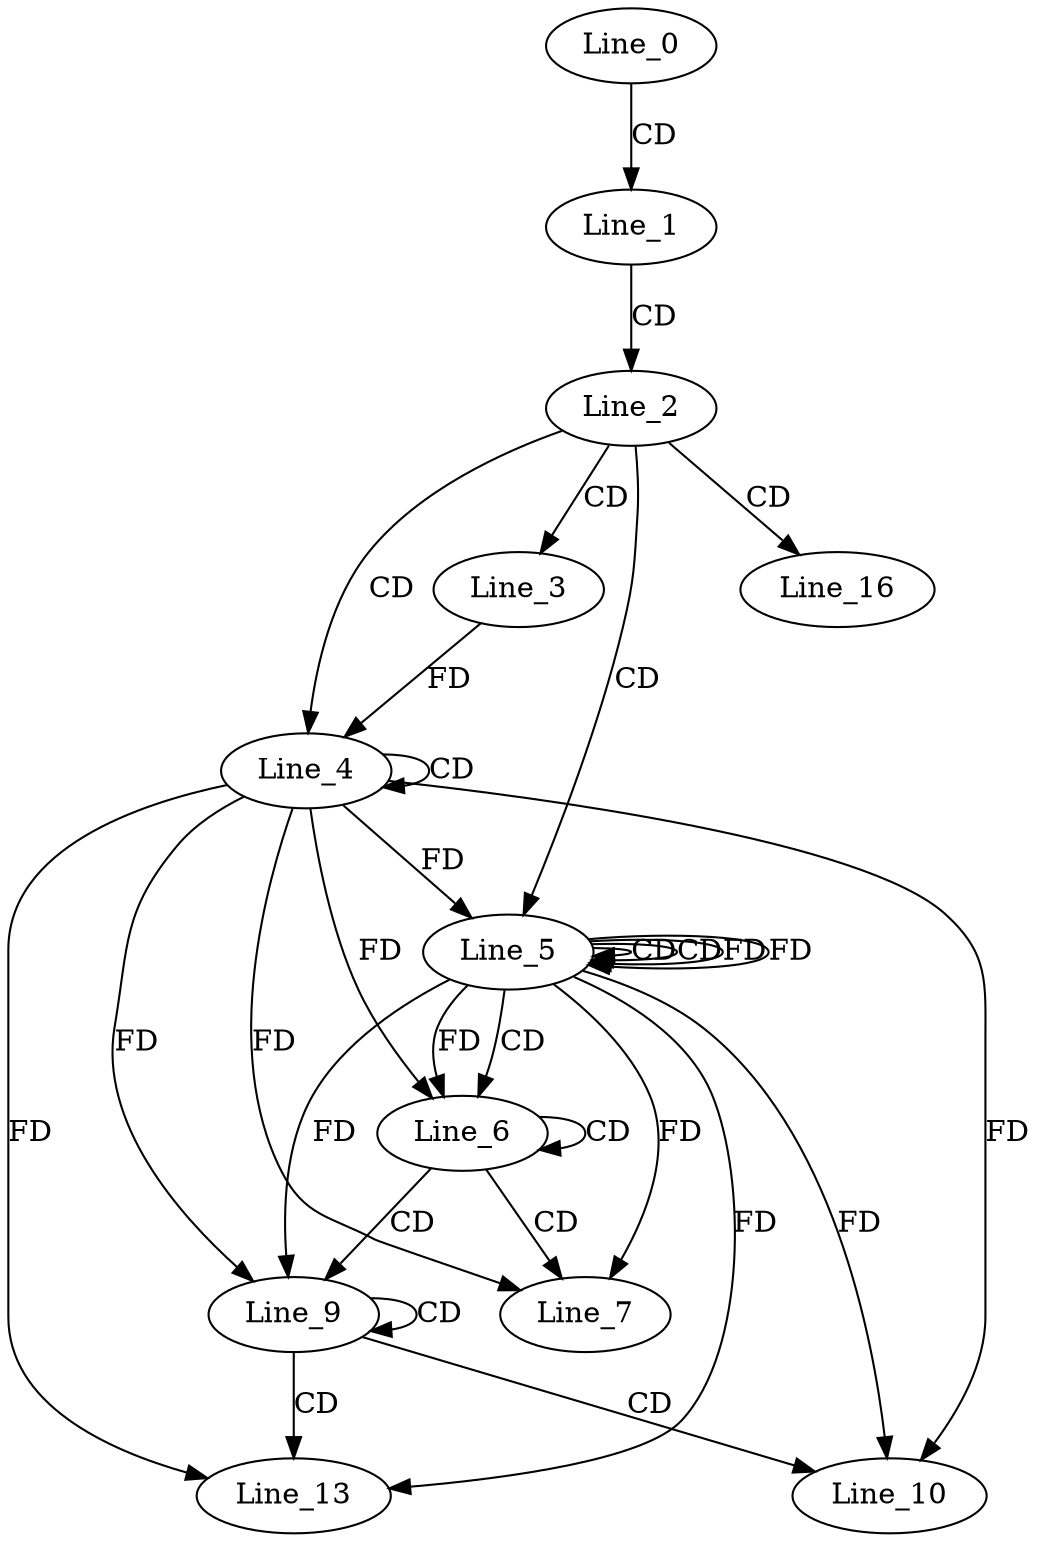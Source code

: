 digraph G {
  Line_0;
  Line_1;
  Line_2;
  Line_3;
  Line_4;
  Line_4;
  Line_5;
  Line_5;
  Line_5;
  Line_5;
  Line_6;
  Line_6;
  Line_6;
  Line_7;
  Line_7;
  Line_9;
  Line_9;
  Line_9;
  Line_10;
  Line_10;
  Line_13;
  Line_13;
  Line_16;
  Line_0 -> Line_1 [ label="CD" ];
  Line_1 -> Line_2 [ label="CD" ];
  Line_2 -> Line_3 [ label="CD" ];
  Line_2 -> Line_4 [ label="CD" ];
  Line_4 -> Line_4 [ label="CD" ];
  Line_3 -> Line_4 [ label="FD" ];
  Line_2 -> Line_5 [ label="CD" ];
  Line_5 -> Line_5 [ label="CD" ];
  Line_5 -> Line_5 [ label="CD" ];
  Line_4 -> Line_5 [ label="FD" ];
  Line_5 -> Line_5 [ label="FD" ];
  Line_5 -> Line_6 [ label="CD" ];
  Line_6 -> Line_6 [ label="CD" ];
  Line_4 -> Line_6 [ label="FD" ];
  Line_5 -> Line_6 [ label="FD" ];
  Line_6 -> Line_7 [ label="CD" ];
  Line_4 -> Line_7 [ label="FD" ];
  Line_5 -> Line_7 [ label="FD" ];
  Line_6 -> Line_9 [ label="CD" ];
  Line_9 -> Line_9 [ label="CD" ];
  Line_4 -> Line_9 [ label="FD" ];
  Line_5 -> Line_9 [ label="FD" ];
  Line_9 -> Line_10 [ label="CD" ];
  Line_4 -> Line_10 [ label="FD" ];
  Line_5 -> Line_10 [ label="FD" ];
  Line_9 -> Line_13 [ label="CD" ];
  Line_4 -> Line_13 [ label="FD" ];
  Line_5 -> Line_13 [ label="FD" ];
  Line_2 -> Line_16 [ label="CD" ];
  Line_5 -> Line_5 [ label="FD" ];
}
